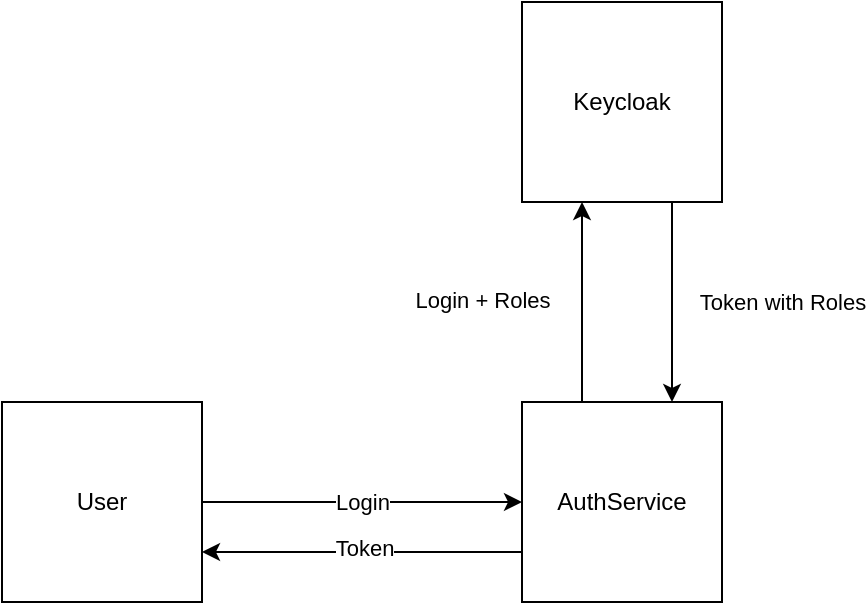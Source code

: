<mxfile version="17.1.3" type="github">
  <diagram id="EoUVCD2F9Nj3lZiCrwGs" name="Page-1">
    <mxGraphModel dx="1120" dy="748" grid="1" gridSize="10" guides="1" tooltips="1" connect="1" arrows="1" fold="1" page="1" pageScale="1" pageWidth="827" pageHeight="1169" math="0" shadow="0">
      <root>
        <mxCell id="0" />
        <mxCell id="1" parent="0" />
        <mxCell id="LJBkAd2lzv_G9_kF7twm-3" value="" style="edgeStyle=orthogonalEdgeStyle;rounded=0;orthogonalLoop=1;jettySize=auto;html=1;" edge="1" parent="1" source="LJBkAd2lzv_G9_kF7twm-1" target="LJBkAd2lzv_G9_kF7twm-2">
          <mxGeometry relative="1" as="geometry">
            <Array as="points">
              <mxPoint x="460" y="220" />
              <mxPoint x="460" y="220" />
            </Array>
          </mxGeometry>
        </mxCell>
        <mxCell id="LJBkAd2lzv_G9_kF7twm-8" value="Login + Roles" style="edgeLabel;html=1;align=center;verticalAlign=middle;resizable=0;points=[];" vertex="1" connectable="0" parent="LJBkAd2lzv_G9_kF7twm-3">
          <mxGeometry x="0.02" y="-4" relative="1" as="geometry">
            <mxPoint x="-54" as="offset" />
          </mxGeometry>
        </mxCell>
        <mxCell id="LJBkAd2lzv_G9_kF7twm-1" value="AuthService" style="whiteSpace=wrap;html=1;aspect=fixed;" vertex="1" parent="1">
          <mxGeometry x="430" y="250" width="100" height="100" as="geometry" />
        </mxCell>
        <mxCell id="LJBkAd2lzv_G9_kF7twm-11" style="edgeStyle=orthogonalEdgeStyle;rounded=0;orthogonalLoop=1;jettySize=auto;html=1;entryX=0.75;entryY=0;entryDx=0;entryDy=0;exitX=0.75;exitY=1;exitDx=0;exitDy=0;" edge="1" parent="1" source="LJBkAd2lzv_G9_kF7twm-2" target="LJBkAd2lzv_G9_kF7twm-1">
          <mxGeometry relative="1" as="geometry">
            <mxPoint x="580" y="250" as="targetPoint" />
          </mxGeometry>
        </mxCell>
        <mxCell id="LJBkAd2lzv_G9_kF7twm-14" value="Token with Roles" style="edgeLabel;html=1;align=center;verticalAlign=middle;resizable=0;points=[];" vertex="1" connectable="0" parent="LJBkAd2lzv_G9_kF7twm-11">
          <mxGeometry x="0.04" relative="1" as="geometry">
            <mxPoint x="55" y="-2" as="offset" />
          </mxGeometry>
        </mxCell>
        <mxCell id="LJBkAd2lzv_G9_kF7twm-2" value="Keycloak" style="whiteSpace=wrap;html=1;aspect=fixed;" vertex="1" parent="1">
          <mxGeometry x="430" y="50" width="100" height="100" as="geometry" />
        </mxCell>
        <mxCell id="LJBkAd2lzv_G9_kF7twm-6" value="" style="edgeStyle=orthogonalEdgeStyle;rounded=0;orthogonalLoop=1;jettySize=auto;html=1;entryX=0;entryY=0.5;entryDx=0;entryDy=0;" edge="1" parent="1" source="LJBkAd2lzv_G9_kF7twm-4" target="LJBkAd2lzv_G9_kF7twm-1">
          <mxGeometry relative="1" as="geometry">
            <mxPoint x="310" y="300" as="targetPoint" />
          </mxGeometry>
        </mxCell>
        <mxCell id="LJBkAd2lzv_G9_kF7twm-7" value="Login" style="edgeLabel;html=1;align=center;verticalAlign=middle;resizable=0;points=[];" vertex="1" connectable="0" parent="LJBkAd2lzv_G9_kF7twm-6">
          <mxGeometry x="-0.312" y="-3" relative="1" as="geometry">
            <mxPoint x="25" y="-3" as="offset" />
          </mxGeometry>
        </mxCell>
        <mxCell id="LJBkAd2lzv_G9_kF7twm-4" value="User" style="whiteSpace=wrap;html=1;aspect=fixed;" vertex="1" parent="1">
          <mxGeometry x="170" y="250" width="100" height="100" as="geometry" />
        </mxCell>
        <mxCell id="LJBkAd2lzv_G9_kF7twm-12" style="edgeStyle=orthogonalEdgeStyle;rounded=0;orthogonalLoop=1;jettySize=auto;html=1;entryX=1;entryY=0.75;entryDx=0;entryDy=0;exitX=0;exitY=0.75;exitDx=0;exitDy=0;" edge="1" parent="1" source="LJBkAd2lzv_G9_kF7twm-1" target="LJBkAd2lzv_G9_kF7twm-4">
          <mxGeometry relative="1" as="geometry">
            <mxPoint x="515" y="260" as="targetPoint" />
            <mxPoint x="515" y="160" as="sourcePoint" />
          </mxGeometry>
        </mxCell>
        <mxCell id="LJBkAd2lzv_G9_kF7twm-13" value="Token" style="edgeLabel;html=1;align=center;verticalAlign=middle;resizable=0;points=[];" vertex="1" connectable="0" parent="LJBkAd2lzv_G9_kF7twm-12">
          <mxGeometry x="-0.013" y="-2" relative="1" as="geometry">
            <mxPoint as="offset" />
          </mxGeometry>
        </mxCell>
      </root>
    </mxGraphModel>
  </diagram>
</mxfile>
